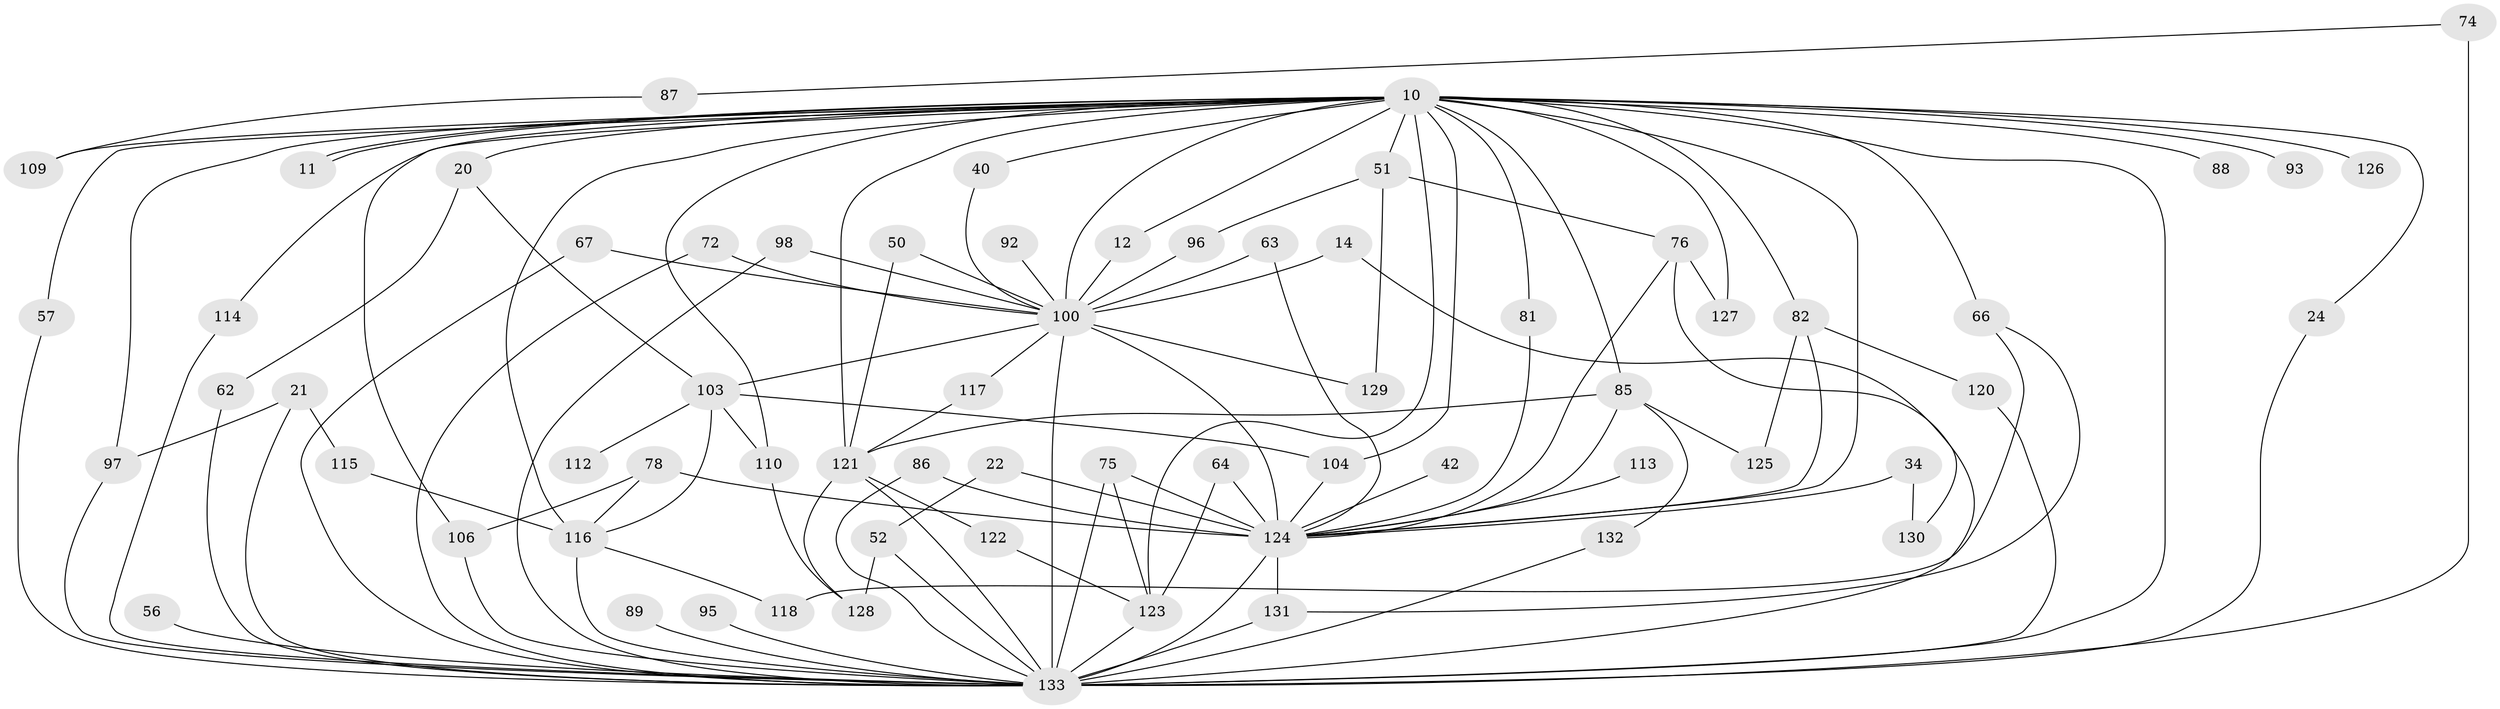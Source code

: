 // original degree distribution, {17: 0.007518796992481203, 21: 0.022556390977443608, 20: 0.007518796992481203, 24: 0.007518796992481203, 25: 0.007518796992481203, 28: 0.007518796992481203, 26: 0.007518796992481203, 23: 0.007518796992481203, 2: 0.49624060150375937, 5: 0.06015037593984962, 3: 0.18045112781954886, 4: 0.15037593984962405, 7: 0.015037593984962405, 6: 0.022556390977443608}
// Generated by graph-tools (version 1.1) at 2025/44/03/09/25 04:44:49]
// undirected, 66 vertices, 120 edges
graph export_dot {
graph [start="1"]
  node [color=gray90,style=filled];
  10 [super="+7+9"];
  11;
  12;
  14;
  20;
  21;
  22;
  24;
  34;
  40;
  42;
  50;
  51 [super="+46"];
  52 [super="+45"];
  56;
  57;
  62;
  63;
  64;
  66 [super="+43"];
  67;
  72;
  74;
  75 [super="+69"];
  76 [super="+61"];
  78 [super="+29"];
  81;
  82 [super="+80"];
  85 [super="+47"];
  86;
  87;
  88;
  89;
  92;
  93;
  95;
  96;
  97 [super="+94+54"];
  98 [super="+60"];
  100 [super="+77+36+83+27"];
  103 [super="+99+102+18"];
  104 [super="+84"];
  106 [super="+91"];
  109 [super="+33"];
  110 [super="+59"];
  112;
  113;
  114;
  115;
  116 [super="+101+107+108"];
  117;
  118;
  120;
  121 [super="+39+79"];
  122;
  123 [super="+70"];
  124 [super="+119+8"];
  125;
  126;
  127;
  128 [super="+90"];
  129;
  130;
  131 [super="+73"];
  132;
  133 [super="+19+105+6"];
  10 -- 11;
  10 -- 11;
  10 -- 40;
  10 -- 51 [weight=3];
  10 -- 106;
  10 -- 127;
  10 -- 88;
  10 -- 109 [weight=3];
  10 -- 114;
  10 -- 57;
  10 -- 126 [weight=2];
  10 -- 66 [weight=2];
  10 -- 133 [weight=10];
  10 -- 82 [weight=3];
  10 -- 100 [weight=13];
  10 -- 12;
  10 -- 81;
  10 -- 20 [weight=2];
  10 -- 85 [weight=2];
  10 -- 24;
  10 -- 93;
  10 -- 110;
  10 -- 121 [weight=3];
  10 -- 97 [weight=3];
  10 -- 116 [weight=2];
  10 -- 123 [weight=3];
  10 -- 104;
  10 -- 124 [weight=9];
  12 -- 100;
  14 -- 133;
  14 -- 100;
  20 -- 62;
  20 -- 103;
  21 -- 115;
  21 -- 133 [weight=2];
  21 -- 97;
  22 -- 52;
  22 -- 124 [weight=3];
  24 -- 133;
  34 -- 130;
  34 -- 124 [weight=2];
  40 -- 100;
  42 -- 124 [weight=2];
  50 -- 100;
  50 -- 121;
  51 -- 76 [weight=2];
  51 -- 129;
  51 -- 96;
  52 -- 128;
  52 -- 133 [weight=2];
  56 -- 133;
  57 -- 133;
  62 -- 133;
  63 -- 124;
  63 -- 100;
  64 -- 123;
  64 -- 124;
  66 -- 131;
  66 -- 118;
  67 -- 100;
  67 -- 133;
  72 -- 133;
  72 -- 100;
  74 -- 87;
  74 -- 133 [weight=2];
  75 -- 133 [weight=3];
  75 -- 123;
  75 -- 124 [weight=3];
  76 -- 127;
  76 -- 130;
  76 -- 124;
  78 -- 106;
  78 -- 116;
  78 -- 124 [weight=3];
  81 -- 124;
  82 -- 120;
  82 -- 125;
  82 -- 124;
  85 -- 125;
  85 -- 132;
  85 -- 121;
  85 -- 124 [weight=2];
  86 -- 133;
  86 -- 124;
  87 -- 109;
  89 -- 133 [weight=2];
  92 -- 100 [weight=2];
  95 -- 133 [weight=2];
  96 -- 100;
  97 -- 133;
  98 -- 133 [weight=2];
  98 -- 100;
  100 -- 103 [weight=3];
  100 -- 124 [weight=7];
  100 -- 129;
  100 -- 133 [weight=8];
  100 -- 117;
  103 -- 112 [weight=2];
  103 -- 116 [weight=2];
  103 -- 104;
  103 -- 110;
  104 -- 124;
  106 -- 133;
  110 -- 128;
  113 -- 124 [weight=2];
  114 -- 133;
  115 -- 116;
  116 -- 133 [weight=4];
  116 -- 118;
  117 -- 121;
  120 -- 133;
  121 -- 128 [weight=2];
  121 -- 133 [weight=2];
  121 -- 122;
  122 -- 123;
  123 -- 133 [weight=2];
  124 -- 133 [weight=7];
  124 -- 131;
  131 -- 133;
  132 -- 133;
}
